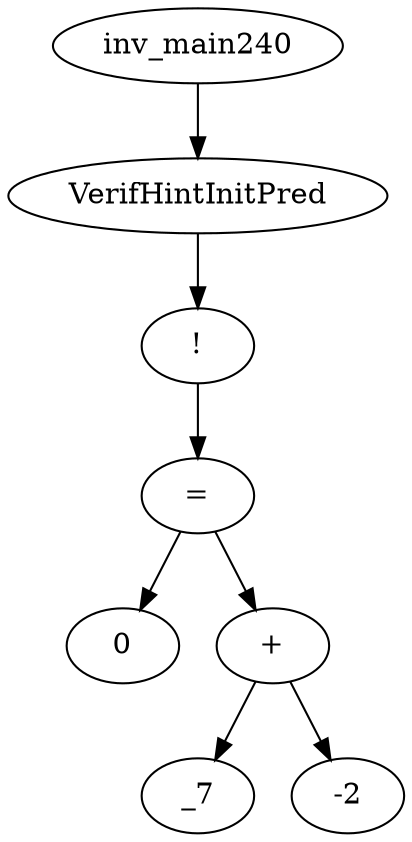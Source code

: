digraph dag {
0 [label="inv_main240"];
1 [label="VerifHintInitPred"];
2 [label="!"];
3 [label="="];
4 [label="0"];
5 [label="+"];
6 [label="_7"];
7 [label="-2"];
0->1
1->2
2->3
3->5
3 -> 4
5->7
5 -> 6
}
